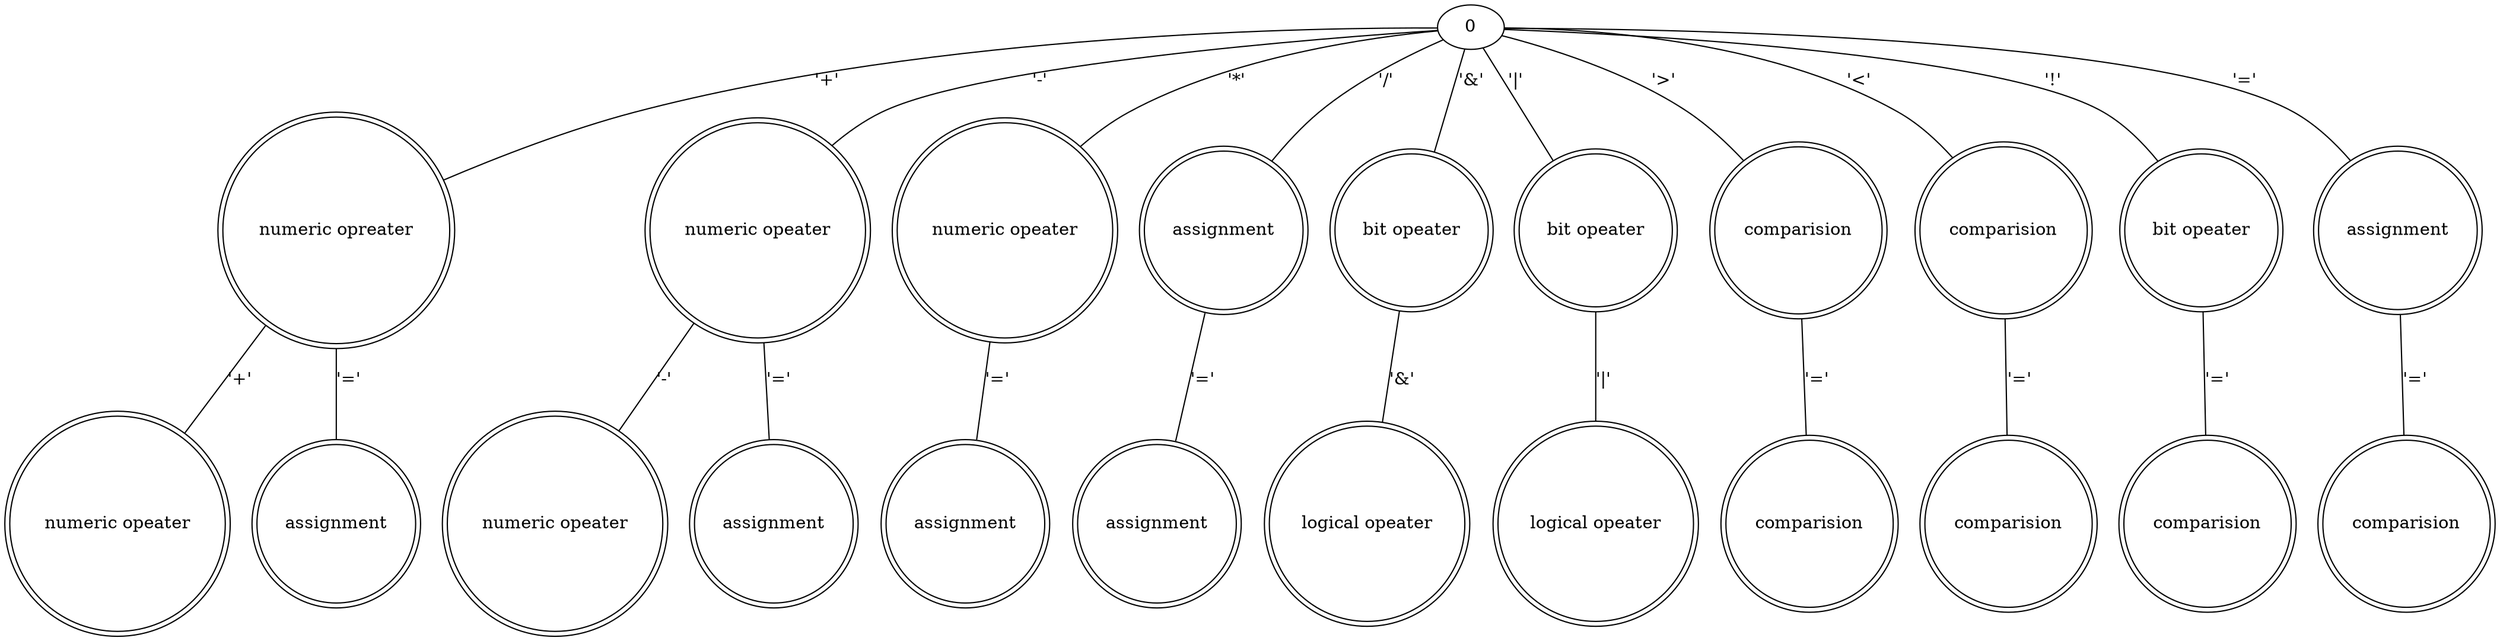 graph {
	0 [label=0]
	1 [label="numeric opreater" shape=doublecircle]
	2 [label="numeric opeater" shape=doublecircle]
	3 [label=assignment shape=doublecircle]
	4 [label="numeric opeater" shape=doublecircle]
	5 [label="numeric opeater" shape=doublecircle]
	6 [label=assignment shape=doublecircle]
	7 [label="numeric opeater" shape=doublecircle]
	8 [label=assignment shape=doublecircle]
	9 [label=assignment shape=doublecircle]
	10 [label=assignment shape=doublecircle]
	11 [label="bit opeater" shape=doublecircle]
	12 [label="logical opeater" shape=doublecircle]
	13 [label="bit opeater" shape=doublecircle]
	14 [label="logical opeater" shape=doublecircle]
	15 [label=comparision shape=doublecircle]
	16 [label=comparision shape=doublecircle]
	17 [label=comparision shape=doublecircle]
	18 [label=comparision shape=doublecircle]
	19 [label="bit opeater" shape=doublecircle]
	20 [label=comparision shape=doublecircle]
	21 [label=assignment shape=doublecircle]
	22 [label=comparision shape=doublecircle]
	0 -- 1 [label="'+'"]
	0 -- 4 [label="'-'"]
	0 -- 7 [label="'*'"]
	0 -- 9 [label="'/'"]
	0 -- 11 [label="'&'"]
	0 -- 13 [label="'|'"]
	0 -- 15 [label="'>'"]
	0 -- 17 [label="'<'"]
	0 -- 19 [label="'!'"]
	0 -- 21 [label="'='"]
	1 -- 2 [label="'+'"]
	1 -- 3 [label="'='"]
	4 -- 5 [label="'-'"]
	4 -- 6 [label="'='"]
	7 -- 8 [label="'='"]
	9 -- 10 [label="'='"]
	11 -- 12 [label="'&'"]
	13 -- 14 [label="'|'"]
	15 -- 16 [label="'='"]
	17 -- 18 [label="'='"]
	19 -- 20 [label="'='"]
	21 -- 22 [label="'='"]
}
